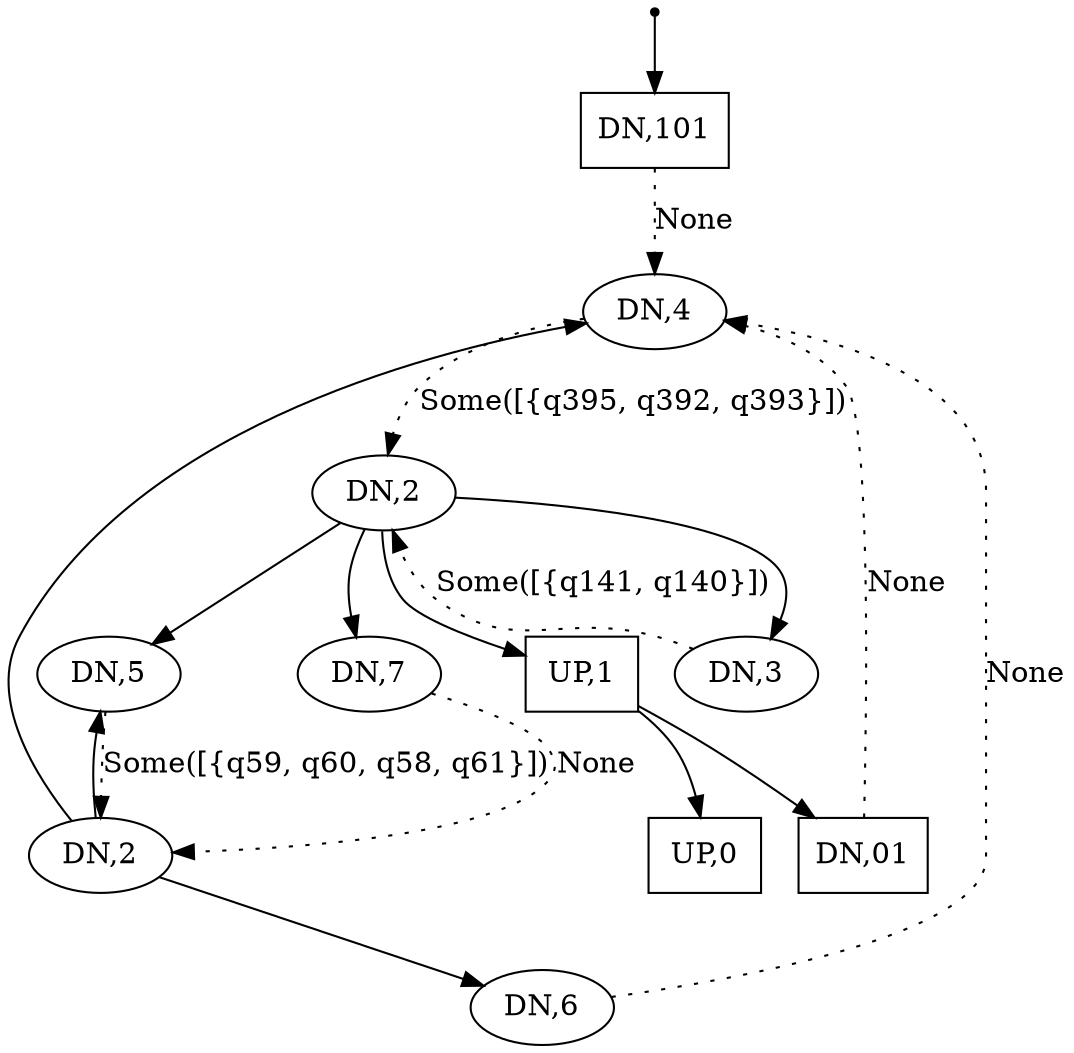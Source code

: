 digraph G {
8 [label="DN,4", shape="ellipse", style="filled", fillcolor="white"]
8 -> 1 [style="dotted",label="Some([{q395, q392, q393}])"]
7 [label="DN,6", shape="ellipse", style="filled", fillcolor="white"]
7 -> 8 [style="dotted",label="None"]
1 [label="DN,2", shape="ellipse", style="filled", fillcolor="white"]
1 -> 2 [style="solid",label=""]
1 -> 3 [style="solid",label=""]
1 -> 4 [style="solid",label=""]
1 -> 5 [style="solid",label=""]
0 [label="DN,101", shape="box", style="filled", fillcolor="white"]
0 -> 8 [style="dotted",label="None"]
2 [label="DN,5", shape="ellipse", style="filled", fillcolor="white"]
2 -> 6 [style="dotted",label="Some([{q59, q60, q58, q61}])"]
3 [label="UP,1", shape="box", style="filled", fillcolor="white"]
3 -> 9 [style="solid",label=""]
3 -> 10 [style="solid",label=""]
10 [label="UP,0", shape="box", style="filled", fillcolor="white"]
9 [label="DN,01", shape="box", style="filled", fillcolor="white"]
9 -> 8 [style="dotted",label="None"]
4 [label="DN,7", shape="ellipse", style="filled", fillcolor="white"]
4 -> 6 [style="dotted",label="None"]
5 [label="DN,3", shape="ellipse", style="filled", fillcolor="white"]
5 -> 1 [style="dotted",label="Some([{q141, q140}])"]
6 [label="DN,2", shape="ellipse", style="filled", fillcolor="white"]
6 -> 2 [style="solid",label=""]
6 -> 7 [style="solid",label=""]
6 -> 8 [style="solid",label=""]
start -> 0 [style="solid"]
start [label="", shape="point"]
}
